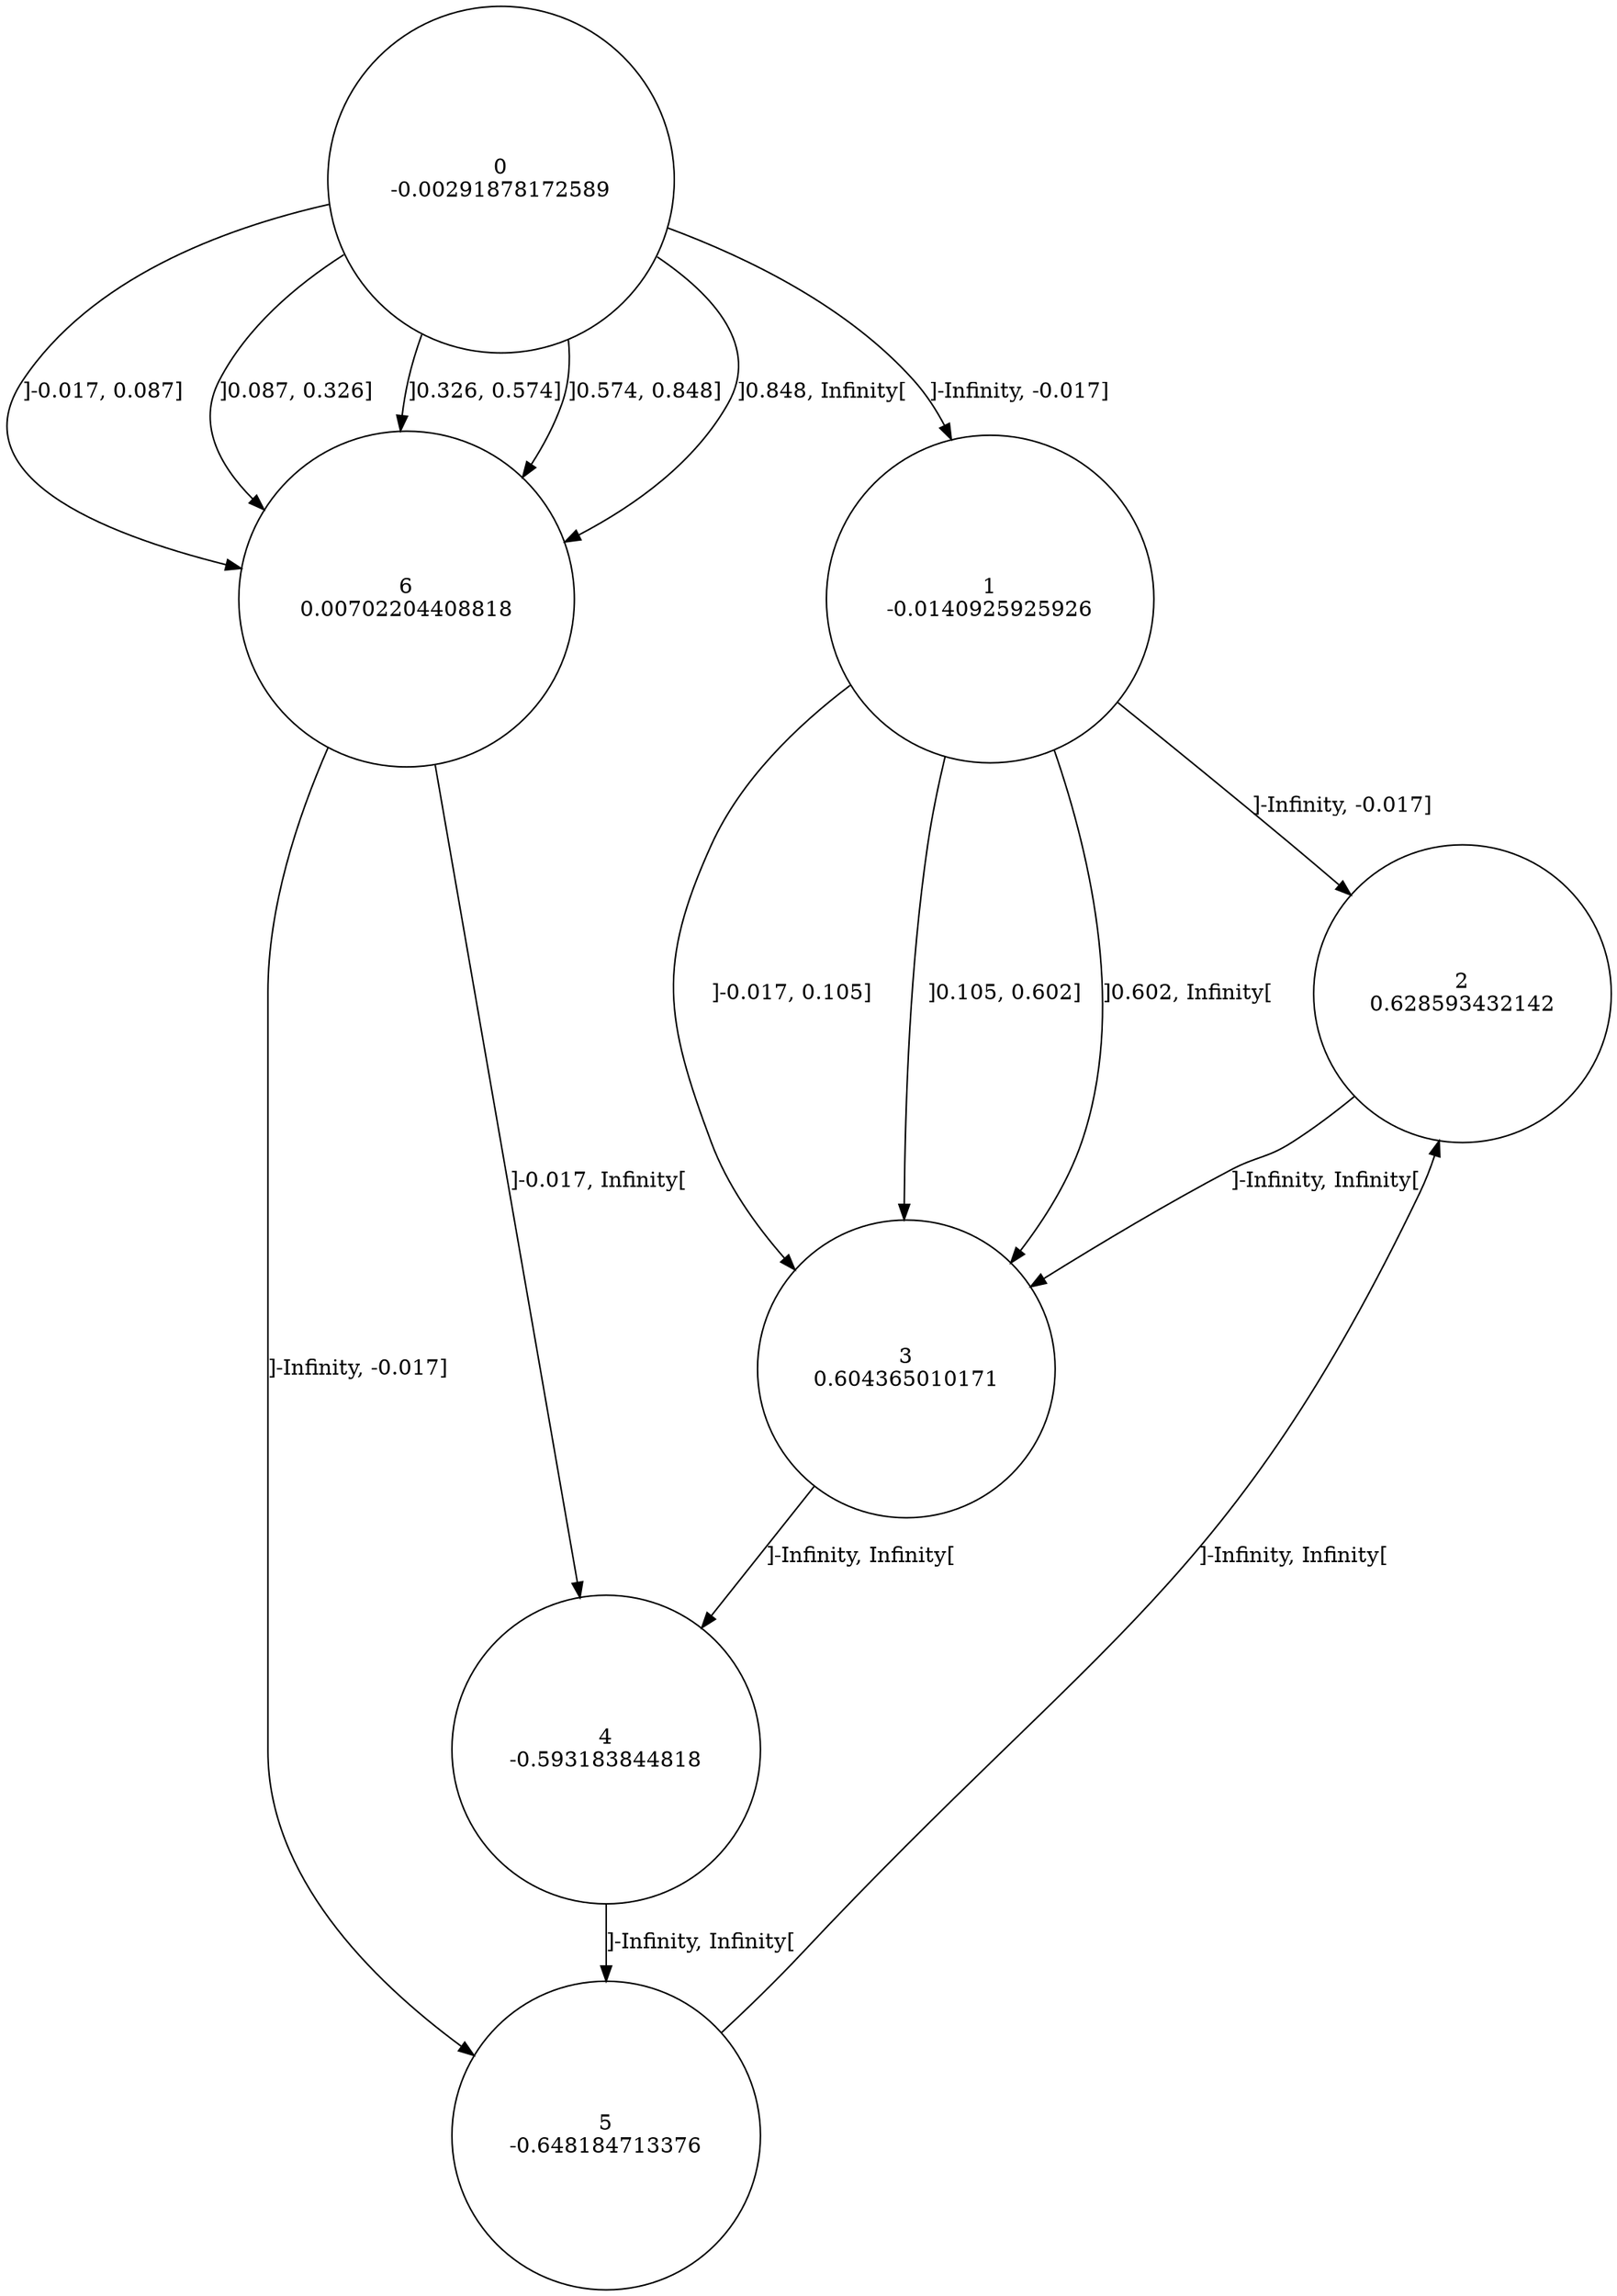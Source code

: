 digraph a {
0 [shape=circle, label="0\n-0.00291878172589"];
	0 -> 1 [label="]-Infinity, -0.017]"];
	0 -> 6 [label="]-0.017, 0.087]"];
	0 -> 6 [label="]0.087, 0.326]"];
	0 -> 6 [label="]0.326, 0.574]"];
	0 -> 6 [label="]0.574, 0.848]"];
	0 -> 6 [label="]0.848, Infinity["];
1 [shape=circle, label="1\n-0.0140925925926"];
	1 -> 2 [label="]-Infinity, -0.017]"];
	1 -> 3 [label="]-0.017, 0.105]"];
	1 -> 3 [label="]0.105, 0.602]"];
	1 -> 3 [label="]0.602, Infinity["];
2 [shape=circle, label="2\n0.628593432142"];
	2 -> 3 [label="]-Infinity, Infinity["];
3 [shape=circle, label="3\n0.604365010171"];
	3 -> 4 [label="]-Infinity, Infinity["];
4 [shape=circle, label="4\n-0.593183844818"];
	4 -> 5 [label="]-Infinity, Infinity["];
5 [shape=circle, label="5\n-0.648184713376"];
	5 -> 2 [label="]-Infinity, Infinity["];
6 [shape=circle, label="6\n0.00702204408818"];
	6 -> 5 [label="]-Infinity, -0.017]"];
	6 -> 4 [label="]-0.017, Infinity["];
}